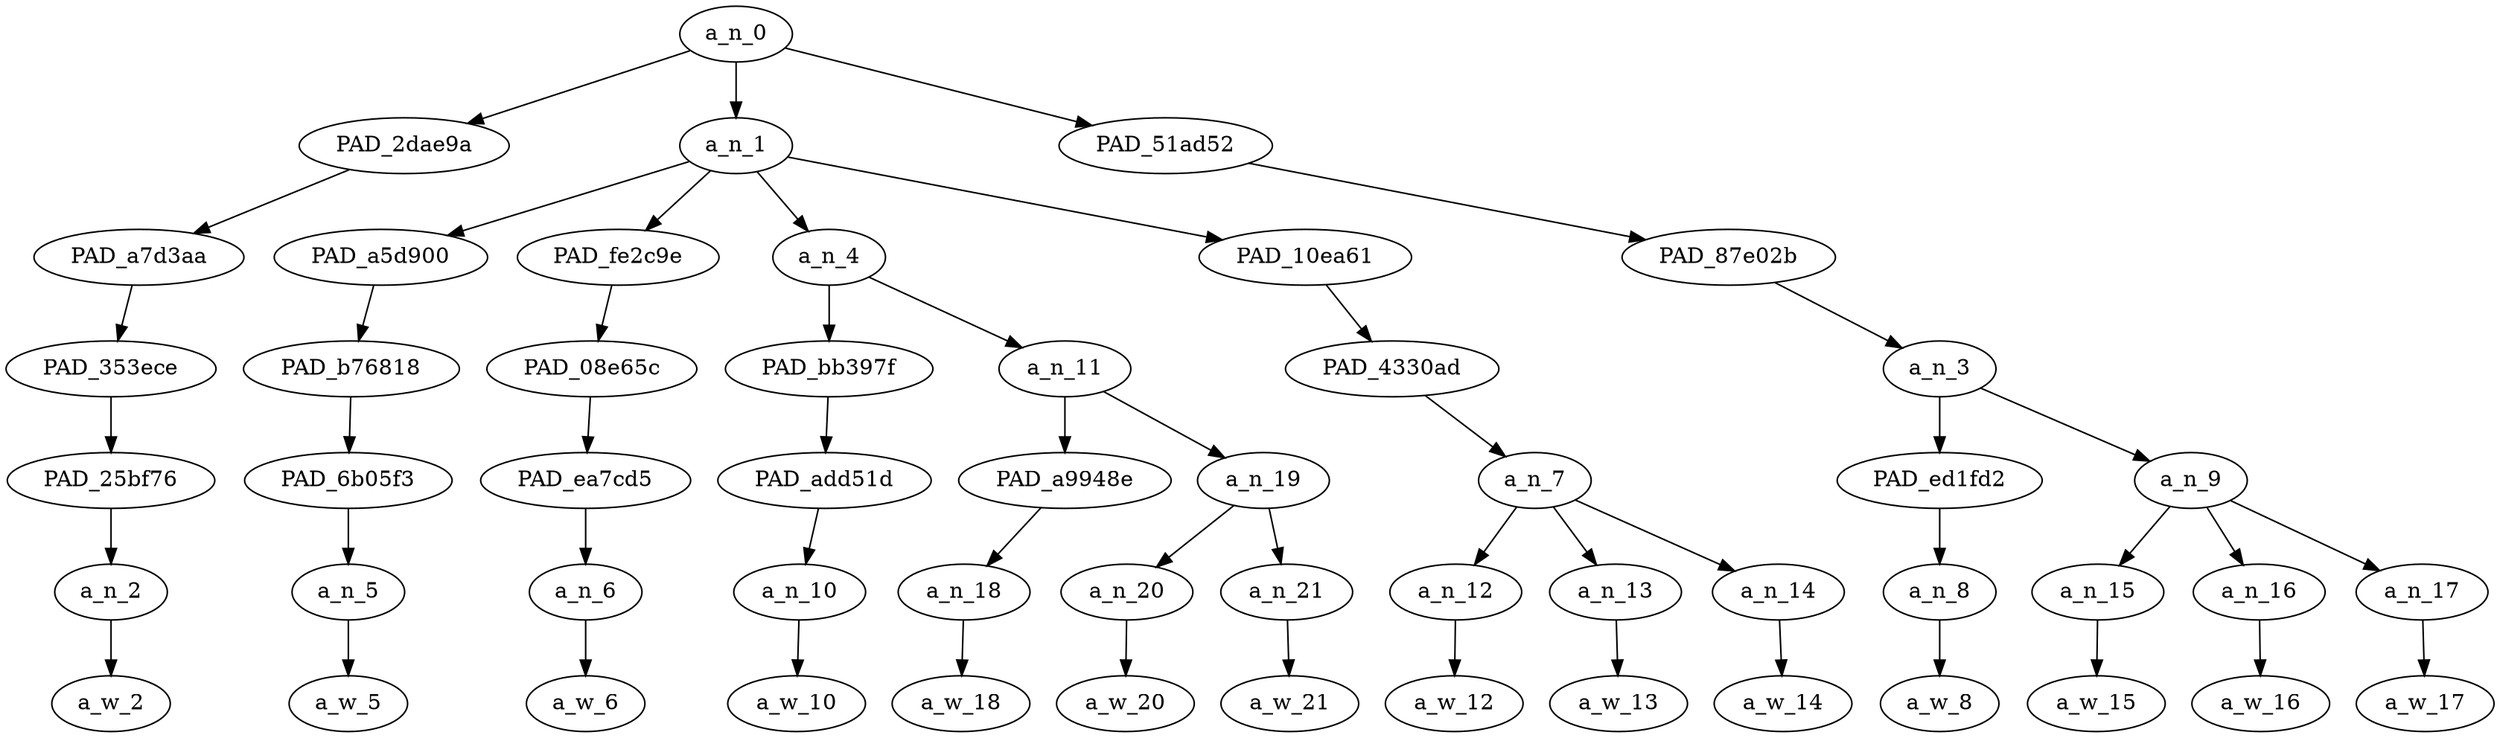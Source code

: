 strict digraph "" {
	a_n_0	[div_dir=1,
		index=0,
		level=6,
		pos="8.072916666666666,6!",
		text_span="[0, 1, 2, 3, 4, 5, 6, 7, 8, 9, 10, 11, 12, 13]",
		value=0.99999998];
	PAD_2dae9a	[div_dir=1,
		index=1,
		level=5,
		pos="9.0,5!",
		text_span="[9]",
		value=0.03549552];
	a_n_0 -> PAD_2dae9a;
	a_n_1	[div_dir=1,
		index=0,
		level=5,
		pos="4.21875,5!",
		text_span="[0, 1, 2, 3, 4, 5, 6, 7, 8]",
		value=0.76195329];
	a_n_0 -> a_n_1;
	PAD_51ad52	[div_dir=1,
		index=2,
		level=5,
		pos="11.0,5!",
		text_span="[10, 11, 12, 13]",
		value=0.20242432];
	a_n_0 -> PAD_51ad52;
	PAD_a7d3aa	[div_dir=1,
		index=4,
		level=4,
		pos="9.0,4!",
		text_span="[9]",
		value=0.03549552];
	PAD_2dae9a -> PAD_a7d3aa;
	PAD_353ece	[div_dir=1,
		index=5,
		level=3,
		pos="9.0,3!",
		text_span="[9]",
		value=0.03549552];
	PAD_a7d3aa -> PAD_353ece;
	PAD_25bf76	[div_dir=1,
		index=6,
		level=2,
		pos="9.0,2!",
		text_span="[9]",
		value=0.03549552];
	PAD_353ece -> PAD_25bf76;
	a_n_2	[div_dir=1,
		index=9,
		level=1,
		pos="9.0,1!",
		text_span="[9]",
		value=0.03549552];
	PAD_25bf76 -> a_n_2;
	a_w_2	[div_dir=0,
		index=9,
		level=0,
		pos="9,0!",
		text_span="[9]",
		value=i];
	a_n_2 -> a_w_2;
	PAD_a5d900	[div_dir=1,
		index=1,
		level=4,
		pos="4.0,4!",
		text_span="[4]",
		value=0.05078044];
	a_n_1 -> PAD_a5d900;
	PAD_fe2c9e	[div_dir=1,
		index=2,
		level=4,
		pos="5.0,4!",
		text_span="[5]",
		value=0.03408325];
	a_n_1 -> PAD_fe2c9e;
	a_n_4	[div_dir=-1,
		index=0,
		level=4,
		pos="0.875,4!",
		text_span="[0, 1, 2, 3]",
		value=0.40225653];
	a_n_1 -> a_n_4;
	PAD_10ea61	[div_dir=1,
		index=3,
		level=4,
		pos="7.0,4!",
		text_span="[6, 7, 8]",
		value=0.27478673];
	a_n_1 -> PAD_10ea61;
	PAD_b76818	[div_dir=1,
		index=2,
		level=3,
		pos="4.0,3!",
		text_span="[4]",
		value=0.05078044];
	PAD_a5d900 -> PAD_b76818;
	PAD_6b05f3	[div_dir=1,
		index=3,
		level=2,
		pos="4.0,2!",
		text_span="[4]",
		value=0.05078044];
	PAD_b76818 -> PAD_6b05f3;
	a_n_5	[div_dir=1,
		index=4,
		level=1,
		pos="4.0,1!",
		text_span="[4]",
		value=0.05078044];
	PAD_6b05f3 -> a_n_5;
	a_w_5	[div_dir=0,
		index=4,
		level=0,
		pos="4,0!",
		text_span="[4]",
		value=and];
	a_n_5 -> a_w_5;
	PAD_08e65c	[div_dir=1,
		index=3,
		level=3,
		pos="5.0,3!",
		text_span="[5]",
		value=0.03408325];
	PAD_fe2c9e -> PAD_08e65c;
	PAD_ea7cd5	[div_dir=1,
		index=4,
		level=2,
		pos="5.0,2!",
		text_span="[5]",
		value=0.03408325];
	PAD_08e65c -> PAD_ea7cd5;
	a_n_6	[div_dir=1,
		index=5,
		level=1,
		pos="5.0,1!",
		text_span="[5]",
		value=0.03408325];
	PAD_ea7cd5 -> a_n_6;
	a_w_6	[div_dir=0,
		index=5,
		level=0,
		pos="5,0!",
		text_span="[5]",
		value=also];
	a_n_6 -> a_w_6;
	PAD_bb397f	[div_dir=-1,
		index=0,
		level=3,
		pos="0.0,3!",
		text_span="[0]",
		value=0.07757912];
	a_n_4 -> PAD_bb397f;
	a_n_11	[div_dir=1,
		index=1,
		level=3,
		pos="1.75,3!",
		text_span="[1, 2, 3]",
		value=0.32456900];
	a_n_4 -> a_n_11;
	PAD_add51d	[div_dir=-1,
		index=0,
		level=2,
		pos="0.0,2!",
		text_span="[0]",
		value=0.07757912];
	PAD_bb397f -> PAD_add51d;
	a_n_10	[div_dir=-1,
		index=0,
		level=1,
		pos="0.0,1!",
		text_span="[0]",
		value=0.07757912];
	PAD_add51d -> a_n_10;
	a_w_10	[div_dir=0,
		index=0,
		level=0,
		pos="0,0!",
		text_span="[0]",
		value=donate];
	a_n_10 -> a_w_10;
	PAD_a9948e	[div_dir=1,
		index=1,
		level=2,
		pos="1.0,2!",
		text_span="[1]",
		value=0.03695120];
	a_n_11 -> PAD_a9948e;
	a_n_19	[div_dir=1,
		index=2,
		level=2,
		pos="2.5,2!",
		text_span="[2, 3]",
		value=0.28751108];
	a_n_11 -> a_n_19;
	a_n_18	[div_dir=1,
		index=1,
		level=1,
		pos="1.0,1!",
		text_span="[1]",
		value=0.03695120];
	PAD_a9948e -> a_n_18;
	a_w_18	[div_dir=0,
		index=1,
		level=0,
		pos="1,0!",
		text_span="[1]",
		value=to];
	a_n_18 -> a_w_18;
	a_n_20	[div_dir=1,
		index=2,
		level=1,
		pos="2.0,1!",
		text_span="[2]",
		value=0.11380525];
	a_n_19 -> a_n_20;
	a_n_21	[div_dir=-1,
		index=3,
		level=1,
		pos="3.0,1!",
		text_span="[3]",
		value=0.17363953];
	a_n_19 -> a_n_21;
	a_w_20	[div_dir=0,
		index=2,
		level=0,
		pos="2,0!",
		text_span="[2]",
		value=julian];
	a_n_20 -> a_w_20;
	a_w_21	[div_dir=0,
		index=3,
		level=0,
		pos="3,0!",
		text_span="[3]",
		value=castro];
	a_n_21 -> a_w_21;
	PAD_4330ad	[div_dir=1,
		index=4,
		level=3,
		pos="7.0,3!",
		text_span="[6, 7, 8]",
		value=0.27478673];
	PAD_10ea61 -> PAD_4330ad;
	a_n_7	[div_dir=1,
		index=5,
		level=2,
		pos="7.0,2!",
		text_span="[6, 7, 8]",
		value=0.27478673];
	PAD_4330ad -> a_n_7;
	a_n_12	[div_dir=1,
		index=6,
		level=1,
		pos="6.0,1!",
		text_span="[6]",
		value=0.06141800];
	a_n_7 -> a_n_12;
	a_n_13	[div_dir=-1,
		index=7,
		level=1,
		pos="7.0,1!",
		text_span="[7]",
		value=0.16025268];
	a_n_7 -> a_n_13;
	a_n_14	[div_dir=1,
		index=8,
		level=1,
		pos="8.0,1!",
		text_span="[8]",
		value=0.05302338];
	a_n_7 -> a_n_14;
	a_w_12	[div_dir=0,
		index=6,
		level=0,
		pos="6,0!",
		text_span="[6]",
		value=fund];
	a_n_12 -> a_w_12;
	a_w_13	[div_dir=0,
		index=7,
		level=0,
		pos="7,0!",
		text_span="[7]",
		value=abortions];
	a_n_13 -> a_w_13;
	a_w_14	[div_dir=0,
		index=8,
		level=0,
		pos="8,0!",
		text_span="[8]",
		value=okay];
	a_n_14 -> a_w_14;
	PAD_87e02b	[div_dir=1,
		index=5,
		level=4,
		pos="11.0,4!",
		text_span="[10, 11, 12, 13]",
		value=0.20242432];
	PAD_51ad52 -> PAD_87e02b;
	a_n_3	[div_dir=1,
		index=6,
		level=3,
		pos="11.0,3!",
		text_span="[10, 11, 12, 13]",
		value=0.20242432];
	PAD_87e02b -> a_n_3;
	PAD_ed1fd2	[div_dir=1,
		index=7,
		level=2,
		pos="10.0,2!",
		text_span="[10]",
		value=0.03456014];
	a_n_3 -> PAD_ed1fd2;
	a_n_9	[div_dir=1,
		index=8,
		level=2,
		pos="12.0,2!",
		text_span="[11, 12, 13]",
		value=0.16773442];
	a_n_3 -> a_n_9;
	a_n_8	[div_dir=1,
		index=10,
		level=1,
		pos="10.0,1!",
		text_span="[10]",
		value=0.03456014];
	PAD_ed1fd2 -> a_n_8;
	a_w_8	[div_dir=0,
		index=10,
		level=0,
		pos="10,0!",
		text_span="[10]",
		value=am];
	a_n_8 -> a_w_8;
	a_n_15	[div_dir=1,
		index=11,
		level=1,
		pos="11.0,1!",
		text_span="[11]",
		value=0.06998267];
	a_n_9 -> a_n_15;
	a_n_16	[div_dir=1,
		index=12,
		level=1,
		pos="12.0,1!",
		text_span="[12]",
		value=0.03799370];
	a_n_9 -> a_n_16;
	a_n_17	[div_dir=1,
		index=13,
		level=1,
		pos="13.0,1!",
		text_span="[13]",
		value=0.05962878];
	a_n_9 -> a_n_17;
	a_w_15	[div_dir=0,
		index=11,
		level=0,
		pos="11,0!",
		text_span="[11]",
		value=logging];
	a_n_15 -> a_w_15;
	a_w_16	[div_dir=0,
		index=12,
		level=0,
		pos="12,0!",
		text_span="[12]",
		value=off];
	a_n_16 -> a_w_16;
	a_w_17	[div_dir=0,
		index=13,
		level=0,
		pos="13,0!",
		text_span="[13]",
		value=bye];
	a_n_17 -> a_w_17;
}
